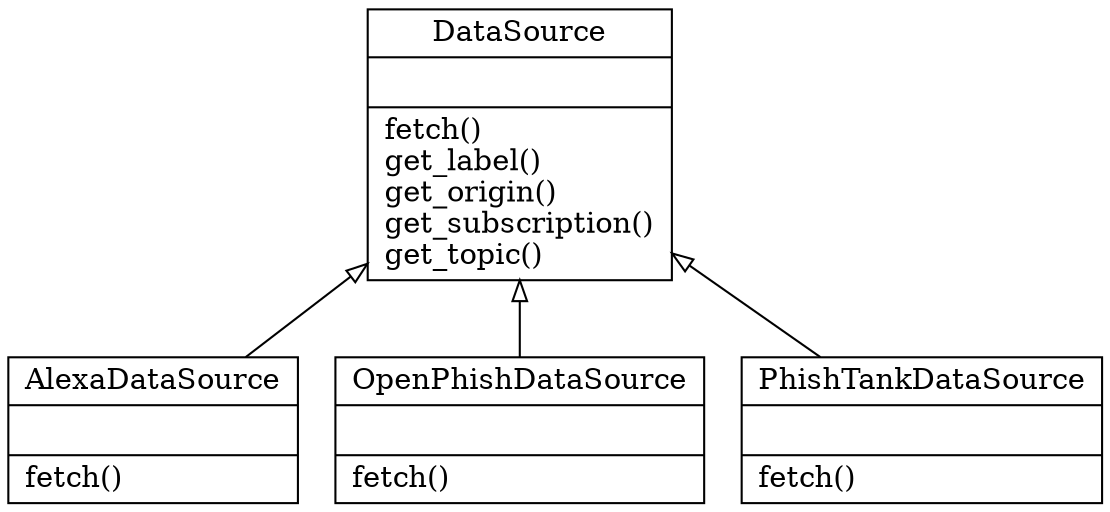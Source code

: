 digraph "classes" {
charset="utf-8"
rankdir=BT
"0" [label="{AlexaDataSource|\l|fetch()\l}", shape="record"];
"1" [label="{DataSource|\l|fetch()\lget_label()\lget_origin()\lget_subscription()\lget_topic()\l}", shape="record"];
"2" [label="{OpenPhishDataSource|\l|fetch()\l}", shape="record"];
"3" [label="{PhishTankDataSource|\l|fetch()\l}", shape="record"];
"0" -> "1" [arrowhead="empty", arrowtail="none"];
"2" -> "1" [arrowhead="empty", arrowtail="none"];
"3" -> "1" [arrowhead="empty", arrowtail="none"];
}

